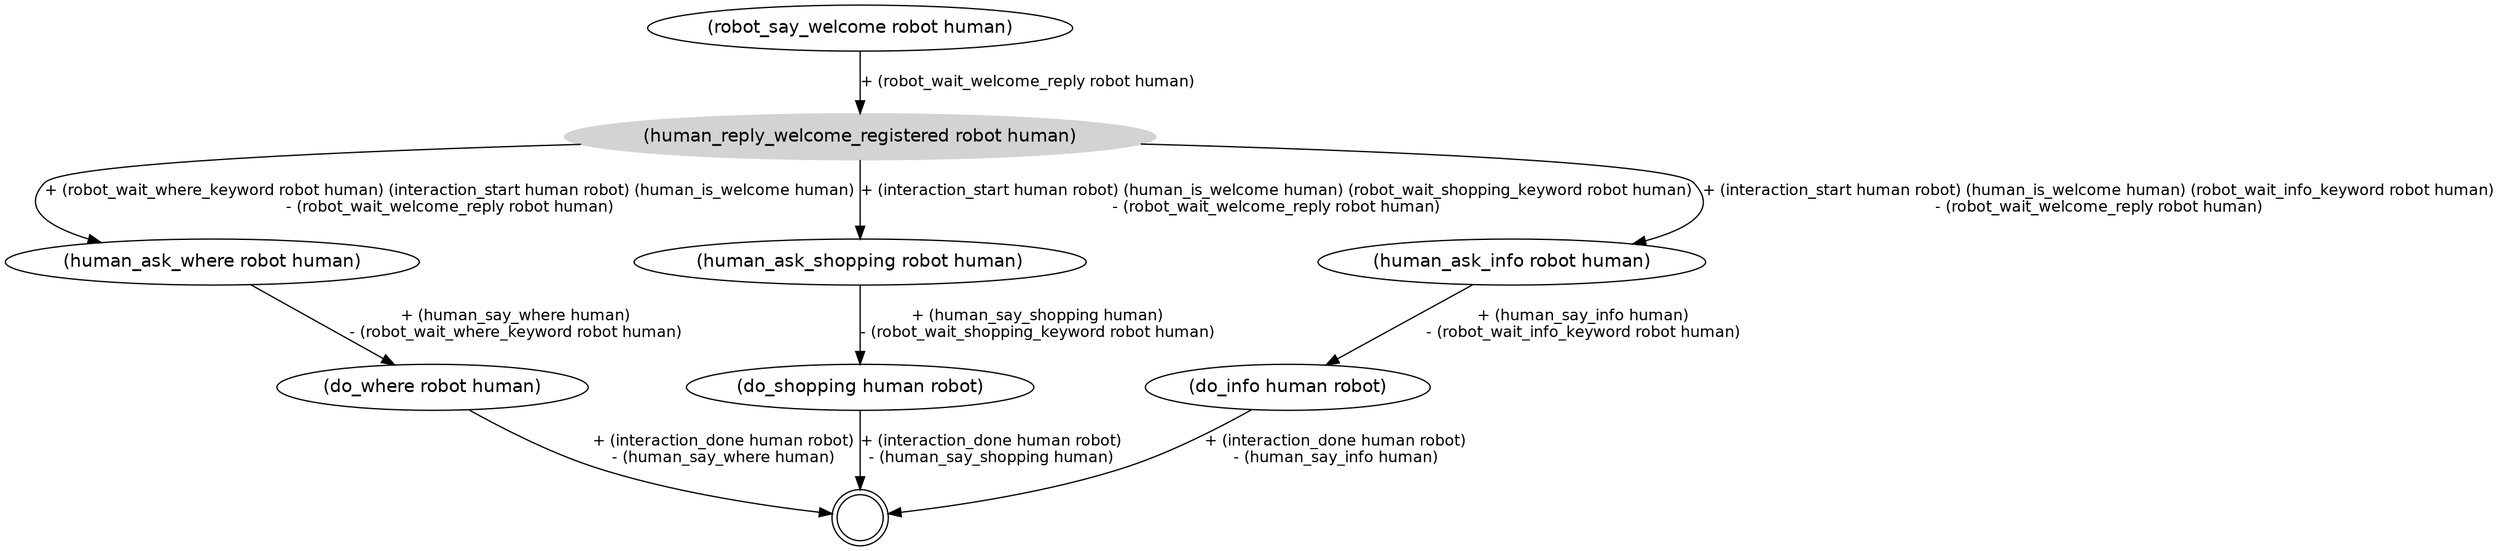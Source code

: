 digraph Struc {
 graph [fontname = "helvetica"];
 node [fontname = "helvetica"];
 edge [fontname = "helvetica"];
 node [shape=ellipse];
 packMode="graph";
 n0 [label="(robot_say_welcome robot human)"];
 n0->n1 [fontsize=12, label="+ (robot_wait_welcome_reply robot human)"];
 n1 [style=filled, color=lightgrey, label="(human_reply_welcome_registered robot human)"];
 n1->n2 [fontsize=12, label="+ (robot_wait_where_keyword robot human) (interaction_start human robot) (human_is_welcome human)\n- (robot_wait_welcome_reply robot human)"];
 n1->n3 [fontsize=12, label="+ (interaction_start human robot) (human_is_welcome human) (robot_wait_shopping_keyword robot human)\n- (robot_wait_welcome_reply robot human)"];
 n1->n4 [fontsize=12, label="+ (interaction_start human robot) (human_is_welcome human) (robot_wait_info_keyword robot human)\n- (robot_wait_welcome_reply robot human)"];
 n2 [label="(human_ask_where robot human)"];
 n2->n5 [fontsize=12, label="+ (human_say_where human)\n- (robot_wait_where_keyword robot human)"];
 n3 [label="(human_ask_shopping robot human)"];
 n3->n6 [fontsize=12, label="+ (human_say_shopping human)\n- (robot_wait_shopping_keyword robot human)"];
 n4 [label="(human_ask_info robot human)"];
 n4->n7 [fontsize=12, label="+ (human_say_info human)\n- (robot_wait_info_keyword robot human)"];
 n5 [label="(do_where robot human)"];
 n5->n8 [fontsize=12, label="+ (interaction_done human robot)\n- (human_say_where human)"];
 n6 [label="(do_shopping human robot)"];
 n6->n8 [fontsize=12, label="+ (interaction_done human robot)\n- (human_say_shopping human)"];
 n7 [label="(do_info human robot)"];
 n7->n8 [fontsize=12, label="+ (interaction_done human robot)\n- (human_say_info human)"];
 n8 [shape=circle,label="",peripheries=2];
}